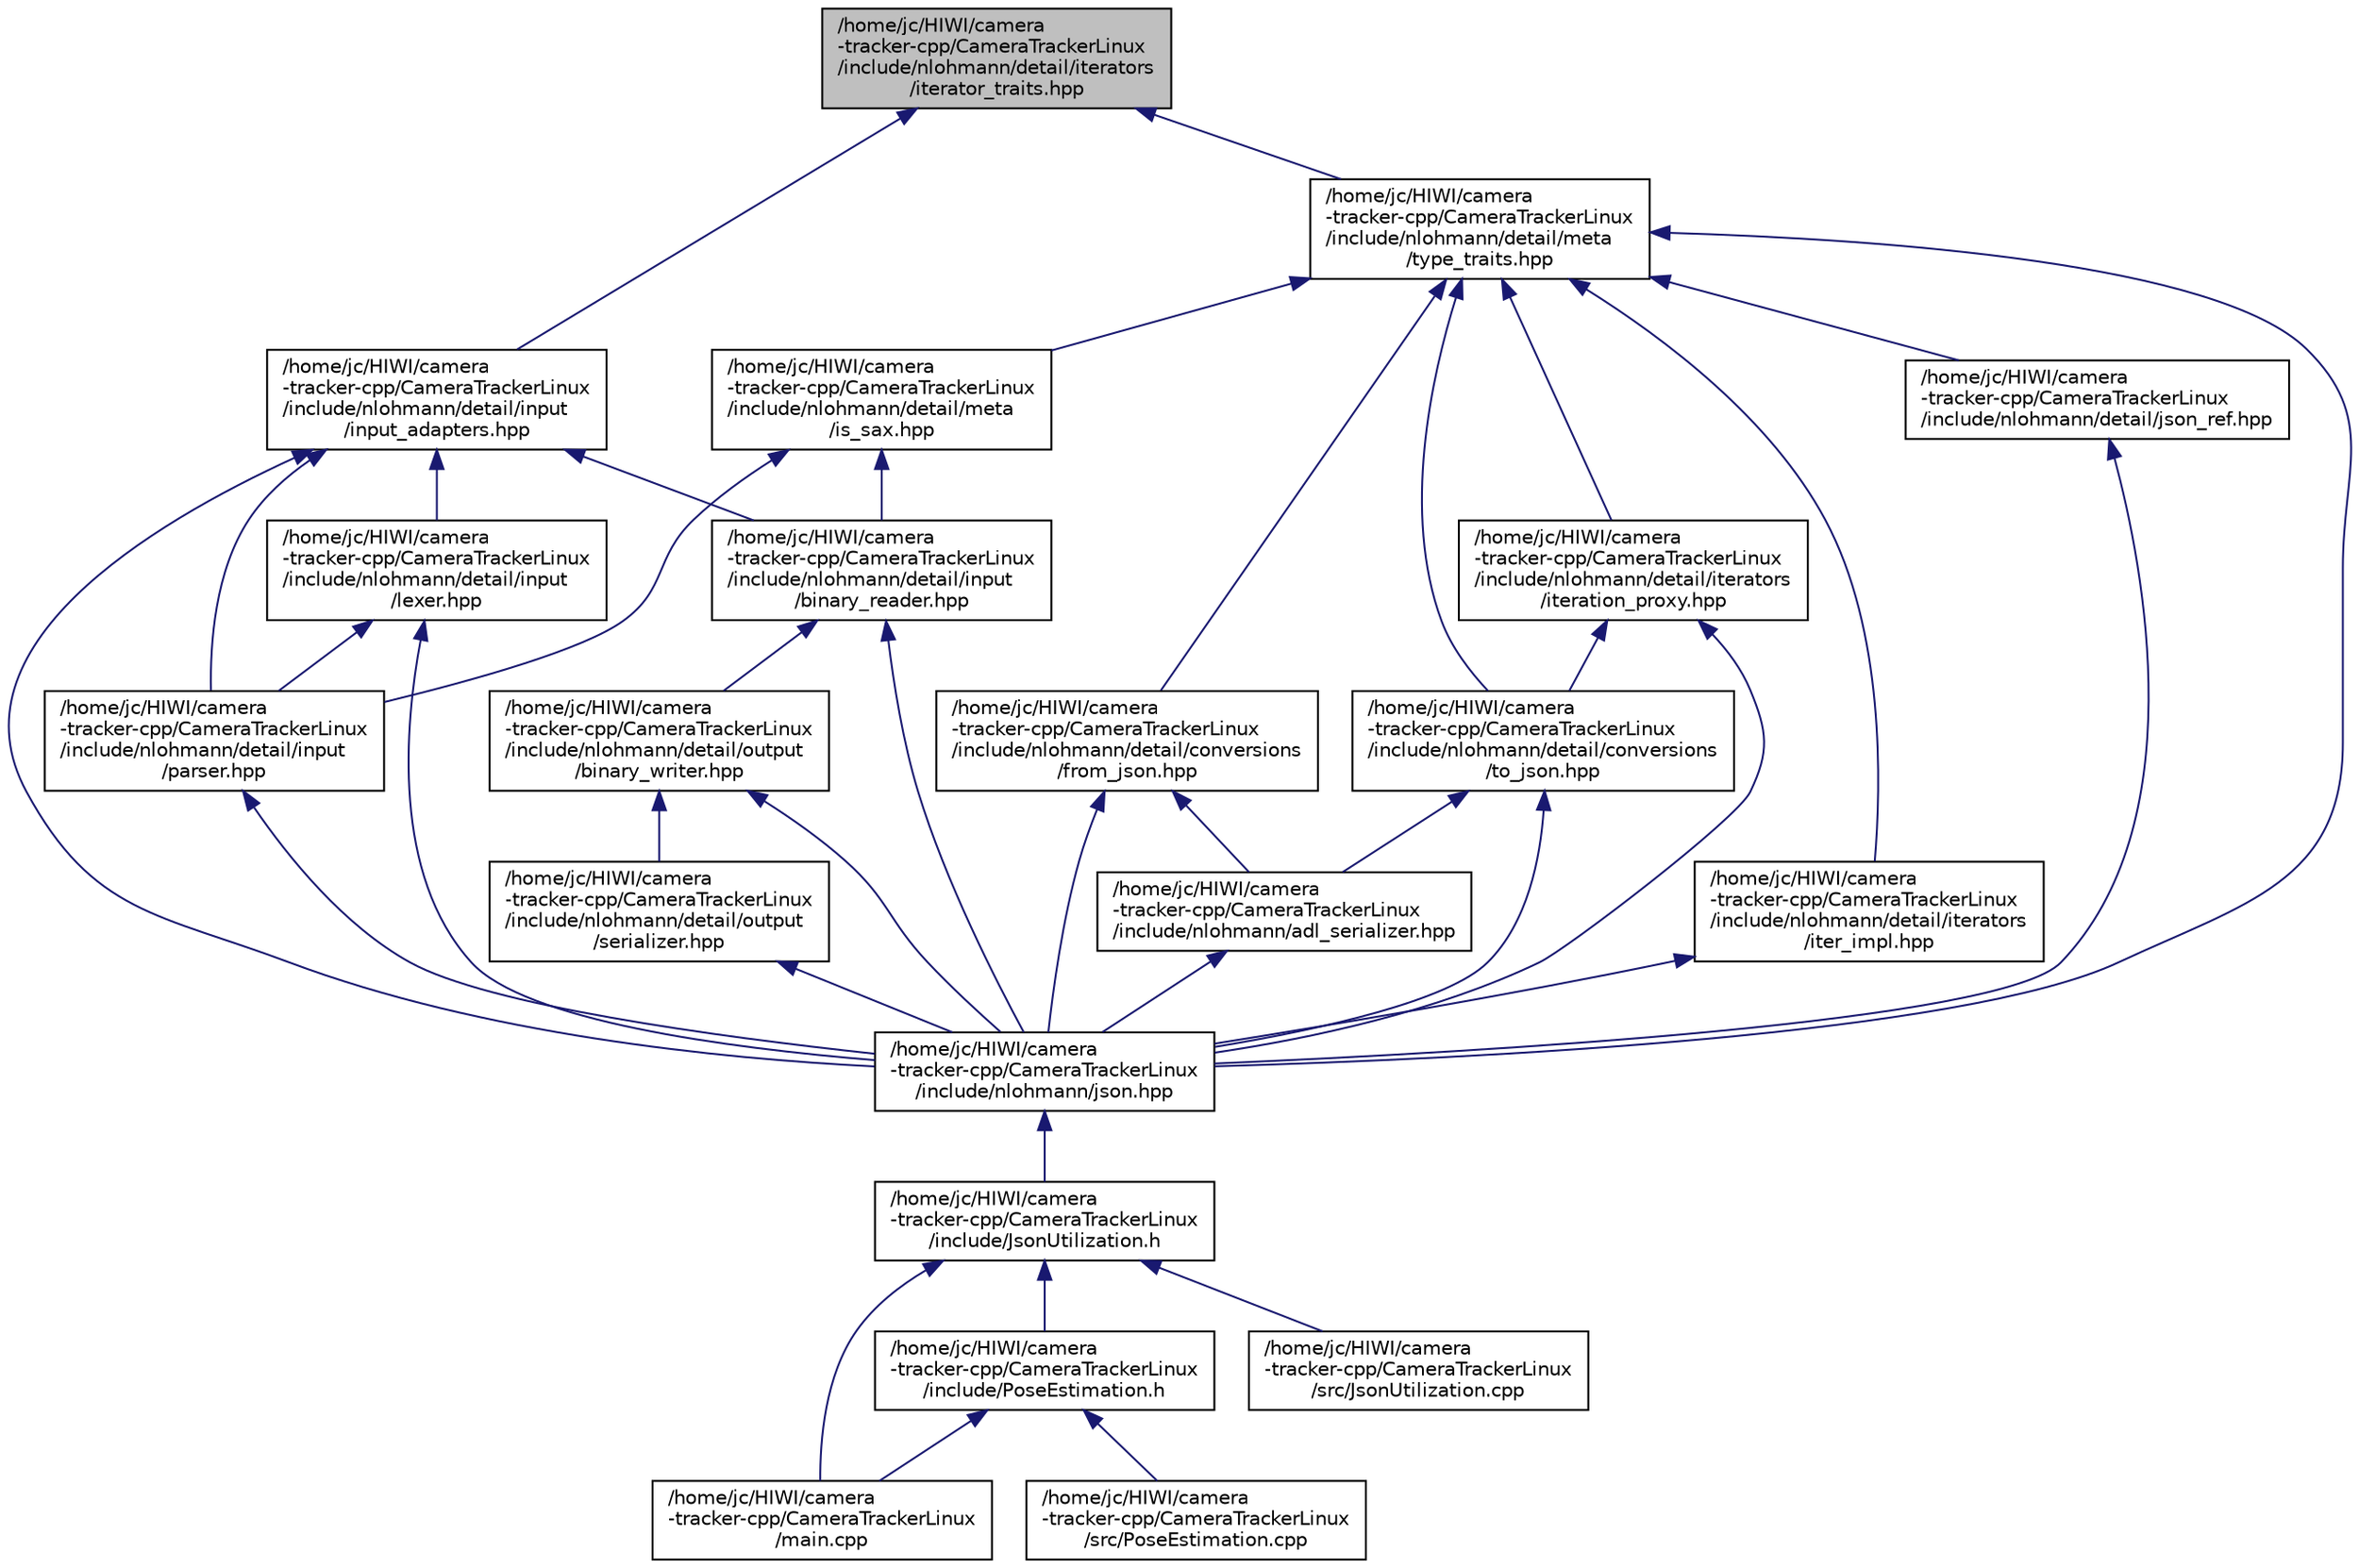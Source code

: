 digraph "/home/jc/HIWI/camera-tracker-cpp/CameraTrackerLinux/include/nlohmann/detail/iterators/iterator_traits.hpp"
{
 // INTERACTIVE_SVG=YES
  edge [fontname="Helvetica",fontsize="10",labelfontname="Helvetica",labelfontsize="10"];
  node [fontname="Helvetica",fontsize="10",shape=record];
  Node1 [label="/home/jc/HIWI/camera\l-tracker-cpp/CameraTrackerLinux\l/include/nlohmann/detail/iterators\l/iterator_traits.hpp",height=0.2,width=0.4,color="black", fillcolor="grey75", style="filled", fontcolor="black"];
  Node1 -> Node2 [dir="back",color="midnightblue",fontsize="10",style="solid"];
  Node2 [label="/home/jc/HIWI/camera\l-tracker-cpp/CameraTrackerLinux\l/include/nlohmann/detail/input\l/input_adapters.hpp",height=0.2,width=0.4,color="black", fillcolor="white", style="filled",URL="$input__adapters_8hpp.html"];
  Node2 -> Node3 [dir="back",color="midnightblue",fontsize="10",style="solid"];
  Node3 [label="/home/jc/HIWI/camera\l-tracker-cpp/CameraTrackerLinux\l/include/nlohmann/json.hpp",height=0.2,width=0.4,color="black", fillcolor="white", style="filled",URL="$json_8hpp.html"];
  Node3 -> Node4 [dir="back",color="midnightblue",fontsize="10",style="solid"];
  Node4 [label="/home/jc/HIWI/camera\l-tracker-cpp/CameraTrackerLinux\l/include/JsonUtilization.h",height=0.2,width=0.4,color="black", fillcolor="white", style="filled",URL="$_json_utilization_8h.html",tooltip="This file contains the declaration of the namespace jsonUtilization. "];
  Node4 -> Node5 [dir="back",color="midnightblue",fontsize="10",style="solid"];
  Node5 [label="/home/jc/HIWI/camera\l-tracker-cpp/CameraTrackerLinux\l/include/PoseEstimation.h",height=0.2,width=0.4,color="black", fillcolor="white", style="filled",URL="$_pose_estimation_8h.html",tooltip="This file contains the declaration of the PoseEstimation class. "];
  Node5 -> Node6 [dir="back",color="midnightblue",fontsize="10",style="solid"];
  Node6 [label="/home/jc/HIWI/camera\l-tracker-cpp/CameraTrackerLinux\l/main.cpp",height=0.2,width=0.4,color="black", fillcolor="white", style="filled",URL="$main_8cpp.html"];
  Node5 -> Node7 [dir="back",color="midnightblue",fontsize="10",style="solid"];
  Node7 [label="/home/jc/HIWI/camera\l-tracker-cpp/CameraTrackerLinux\l/src/PoseEstimation.cpp",height=0.2,width=0.4,color="black", fillcolor="white", style="filled",URL="$_pose_estimation_8cpp.html"];
  Node4 -> Node6 [dir="back",color="midnightblue",fontsize="10",style="solid"];
  Node4 -> Node8 [dir="back",color="midnightblue",fontsize="10",style="solid"];
  Node8 [label="/home/jc/HIWI/camera\l-tracker-cpp/CameraTrackerLinux\l/src/JsonUtilization.cpp",height=0.2,width=0.4,color="black", fillcolor="white", style="filled",URL="$_json_utilization_8cpp.html"];
  Node2 -> Node9 [dir="back",color="midnightblue",fontsize="10",style="solid"];
  Node9 [label="/home/jc/HIWI/camera\l-tracker-cpp/CameraTrackerLinux\l/include/nlohmann/detail/input\l/binary_reader.hpp",height=0.2,width=0.4,color="black", fillcolor="white", style="filled",URL="$binary__reader_8hpp.html"];
  Node9 -> Node3 [dir="back",color="midnightblue",fontsize="10",style="solid"];
  Node9 -> Node10 [dir="back",color="midnightblue",fontsize="10",style="solid"];
  Node10 [label="/home/jc/HIWI/camera\l-tracker-cpp/CameraTrackerLinux\l/include/nlohmann/detail/output\l/binary_writer.hpp",height=0.2,width=0.4,color="black", fillcolor="white", style="filled",URL="$binary__writer_8hpp.html"];
  Node10 -> Node3 [dir="back",color="midnightblue",fontsize="10",style="solid"];
  Node10 -> Node11 [dir="back",color="midnightblue",fontsize="10",style="solid"];
  Node11 [label="/home/jc/HIWI/camera\l-tracker-cpp/CameraTrackerLinux\l/include/nlohmann/detail/output\l/serializer.hpp",height=0.2,width=0.4,color="black", fillcolor="white", style="filled",URL="$serializer_8hpp.html"];
  Node11 -> Node3 [dir="back",color="midnightblue",fontsize="10",style="solid"];
  Node2 -> Node12 [dir="back",color="midnightblue",fontsize="10",style="solid"];
  Node12 [label="/home/jc/HIWI/camera\l-tracker-cpp/CameraTrackerLinux\l/include/nlohmann/detail/input\l/lexer.hpp",height=0.2,width=0.4,color="black", fillcolor="white", style="filled",URL="$lexer_8hpp.html"];
  Node12 -> Node3 [dir="back",color="midnightblue",fontsize="10",style="solid"];
  Node12 -> Node13 [dir="back",color="midnightblue",fontsize="10",style="solid"];
  Node13 [label="/home/jc/HIWI/camera\l-tracker-cpp/CameraTrackerLinux\l/include/nlohmann/detail/input\l/parser.hpp",height=0.2,width=0.4,color="black", fillcolor="white", style="filled",URL="$parser_8hpp.html"];
  Node13 -> Node3 [dir="back",color="midnightblue",fontsize="10",style="solid"];
  Node2 -> Node13 [dir="back",color="midnightblue",fontsize="10",style="solid"];
  Node1 -> Node14 [dir="back",color="midnightblue",fontsize="10",style="solid"];
  Node14 [label="/home/jc/HIWI/camera\l-tracker-cpp/CameraTrackerLinux\l/include/nlohmann/detail/meta\l/type_traits.hpp",height=0.2,width=0.4,color="black", fillcolor="white", style="filled",URL="$type__traits_8hpp.html"];
  Node14 -> Node3 [dir="back",color="midnightblue",fontsize="10",style="solid"];
  Node14 -> Node15 [dir="back",color="midnightblue",fontsize="10",style="solid"];
  Node15 [label="/home/jc/HIWI/camera\l-tracker-cpp/CameraTrackerLinux\l/include/nlohmann/detail/conversions\l/from_json.hpp",height=0.2,width=0.4,color="black", fillcolor="white", style="filled",URL="$from__json_8hpp.html"];
  Node15 -> Node3 [dir="back",color="midnightblue",fontsize="10",style="solid"];
  Node15 -> Node16 [dir="back",color="midnightblue",fontsize="10",style="solid"];
  Node16 [label="/home/jc/HIWI/camera\l-tracker-cpp/CameraTrackerLinux\l/include/nlohmann/adl_serializer.hpp",height=0.2,width=0.4,color="black", fillcolor="white", style="filled",URL="$adl__serializer_8hpp.html"];
  Node16 -> Node3 [dir="back",color="midnightblue",fontsize="10",style="solid"];
  Node14 -> Node17 [dir="back",color="midnightblue",fontsize="10",style="solid"];
  Node17 [label="/home/jc/HIWI/camera\l-tracker-cpp/CameraTrackerLinux\l/include/nlohmann/detail/conversions\l/to_json.hpp",height=0.2,width=0.4,color="black", fillcolor="white", style="filled",URL="$to__json_8hpp.html"];
  Node17 -> Node3 [dir="back",color="midnightblue",fontsize="10",style="solid"];
  Node17 -> Node16 [dir="back",color="midnightblue",fontsize="10",style="solid"];
  Node14 -> Node18 [dir="back",color="midnightblue",fontsize="10",style="solid"];
  Node18 [label="/home/jc/HIWI/camera\l-tracker-cpp/CameraTrackerLinux\l/include/nlohmann/detail/iterators\l/iter_impl.hpp",height=0.2,width=0.4,color="black", fillcolor="white", style="filled",URL="$iter__impl_8hpp.html"];
  Node18 -> Node3 [dir="back",color="midnightblue",fontsize="10",style="solid"];
  Node14 -> Node19 [dir="back",color="midnightblue",fontsize="10",style="solid"];
  Node19 [label="/home/jc/HIWI/camera\l-tracker-cpp/CameraTrackerLinux\l/include/nlohmann/detail/iterators\l/iteration_proxy.hpp",height=0.2,width=0.4,color="black", fillcolor="white", style="filled",URL="$iteration__proxy_8hpp.html"];
  Node19 -> Node3 [dir="back",color="midnightblue",fontsize="10",style="solid"];
  Node19 -> Node17 [dir="back",color="midnightblue",fontsize="10",style="solid"];
  Node14 -> Node20 [dir="back",color="midnightblue",fontsize="10",style="solid"];
  Node20 [label="/home/jc/HIWI/camera\l-tracker-cpp/CameraTrackerLinux\l/include/nlohmann/detail/json_ref.hpp",height=0.2,width=0.4,color="black", fillcolor="white", style="filled",URL="$json__ref_8hpp.html"];
  Node20 -> Node3 [dir="back",color="midnightblue",fontsize="10",style="solid"];
  Node14 -> Node21 [dir="back",color="midnightblue",fontsize="10",style="solid"];
  Node21 [label="/home/jc/HIWI/camera\l-tracker-cpp/CameraTrackerLinux\l/include/nlohmann/detail/meta\l/is_sax.hpp",height=0.2,width=0.4,color="black", fillcolor="white", style="filled",URL="$is__sax_8hpp.html"];
  Node21 -> Node9 [dir="back",color="midnightblue",fontsize="10",style="solid"];
  Node21 -> Node13 [dir="back",color="midnightblue",fontsize="10",style="solid"];
}
